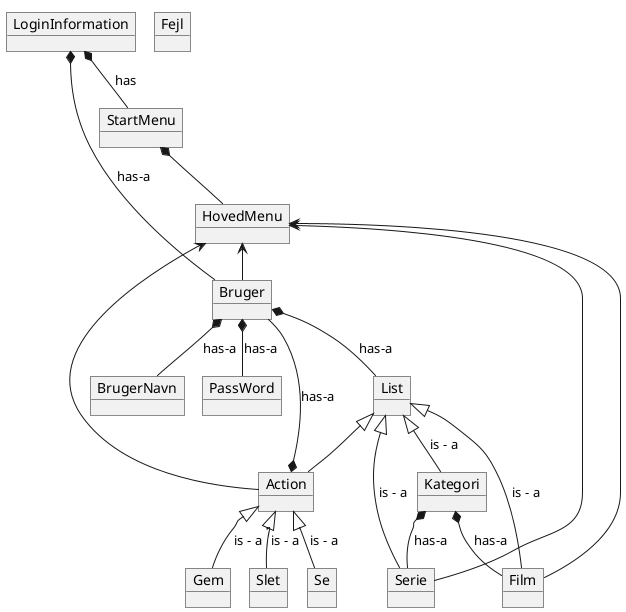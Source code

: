 @startuml
'https://plantuml.com/class-diagram
!pragma layout smetana


object Bruger
object StartMenu
object HovedMenu
object Film
object Serie
object Kategori
object List
object Fejl
object BrugerNavn
object PassWord
object LoginInformation
object Action
object Se
object Gem
object Slet

HovedMenu <-- Bruger
HovedMenu <-- Film
HovedMenu <-- Serie
HovedMenu <-- Action
LoginInformation *-- Bruger: has-a
Bruger *-- List: has-a
Bruger *-- BrugerNavn: has-a
Bruger *-- PassWord: has-a
Action *-- Bruger: has-a
'Kategori *-- HovedMenu: has-a
StartMenu *-- HovedMenu
LoginInformation *-- StartMenu: has

List <|-- Kategori : is - a
List <|-- Film: is - a
List <|-- Serie: is - a
Kategori *-- Film: has-a
Kategori *-- Serie: has-a

'Action'
List <|-- Action
Action <|-- Se : is - a
Action <|-- Gem : is - a
Action <|-- Slet : is - a

@enduml
